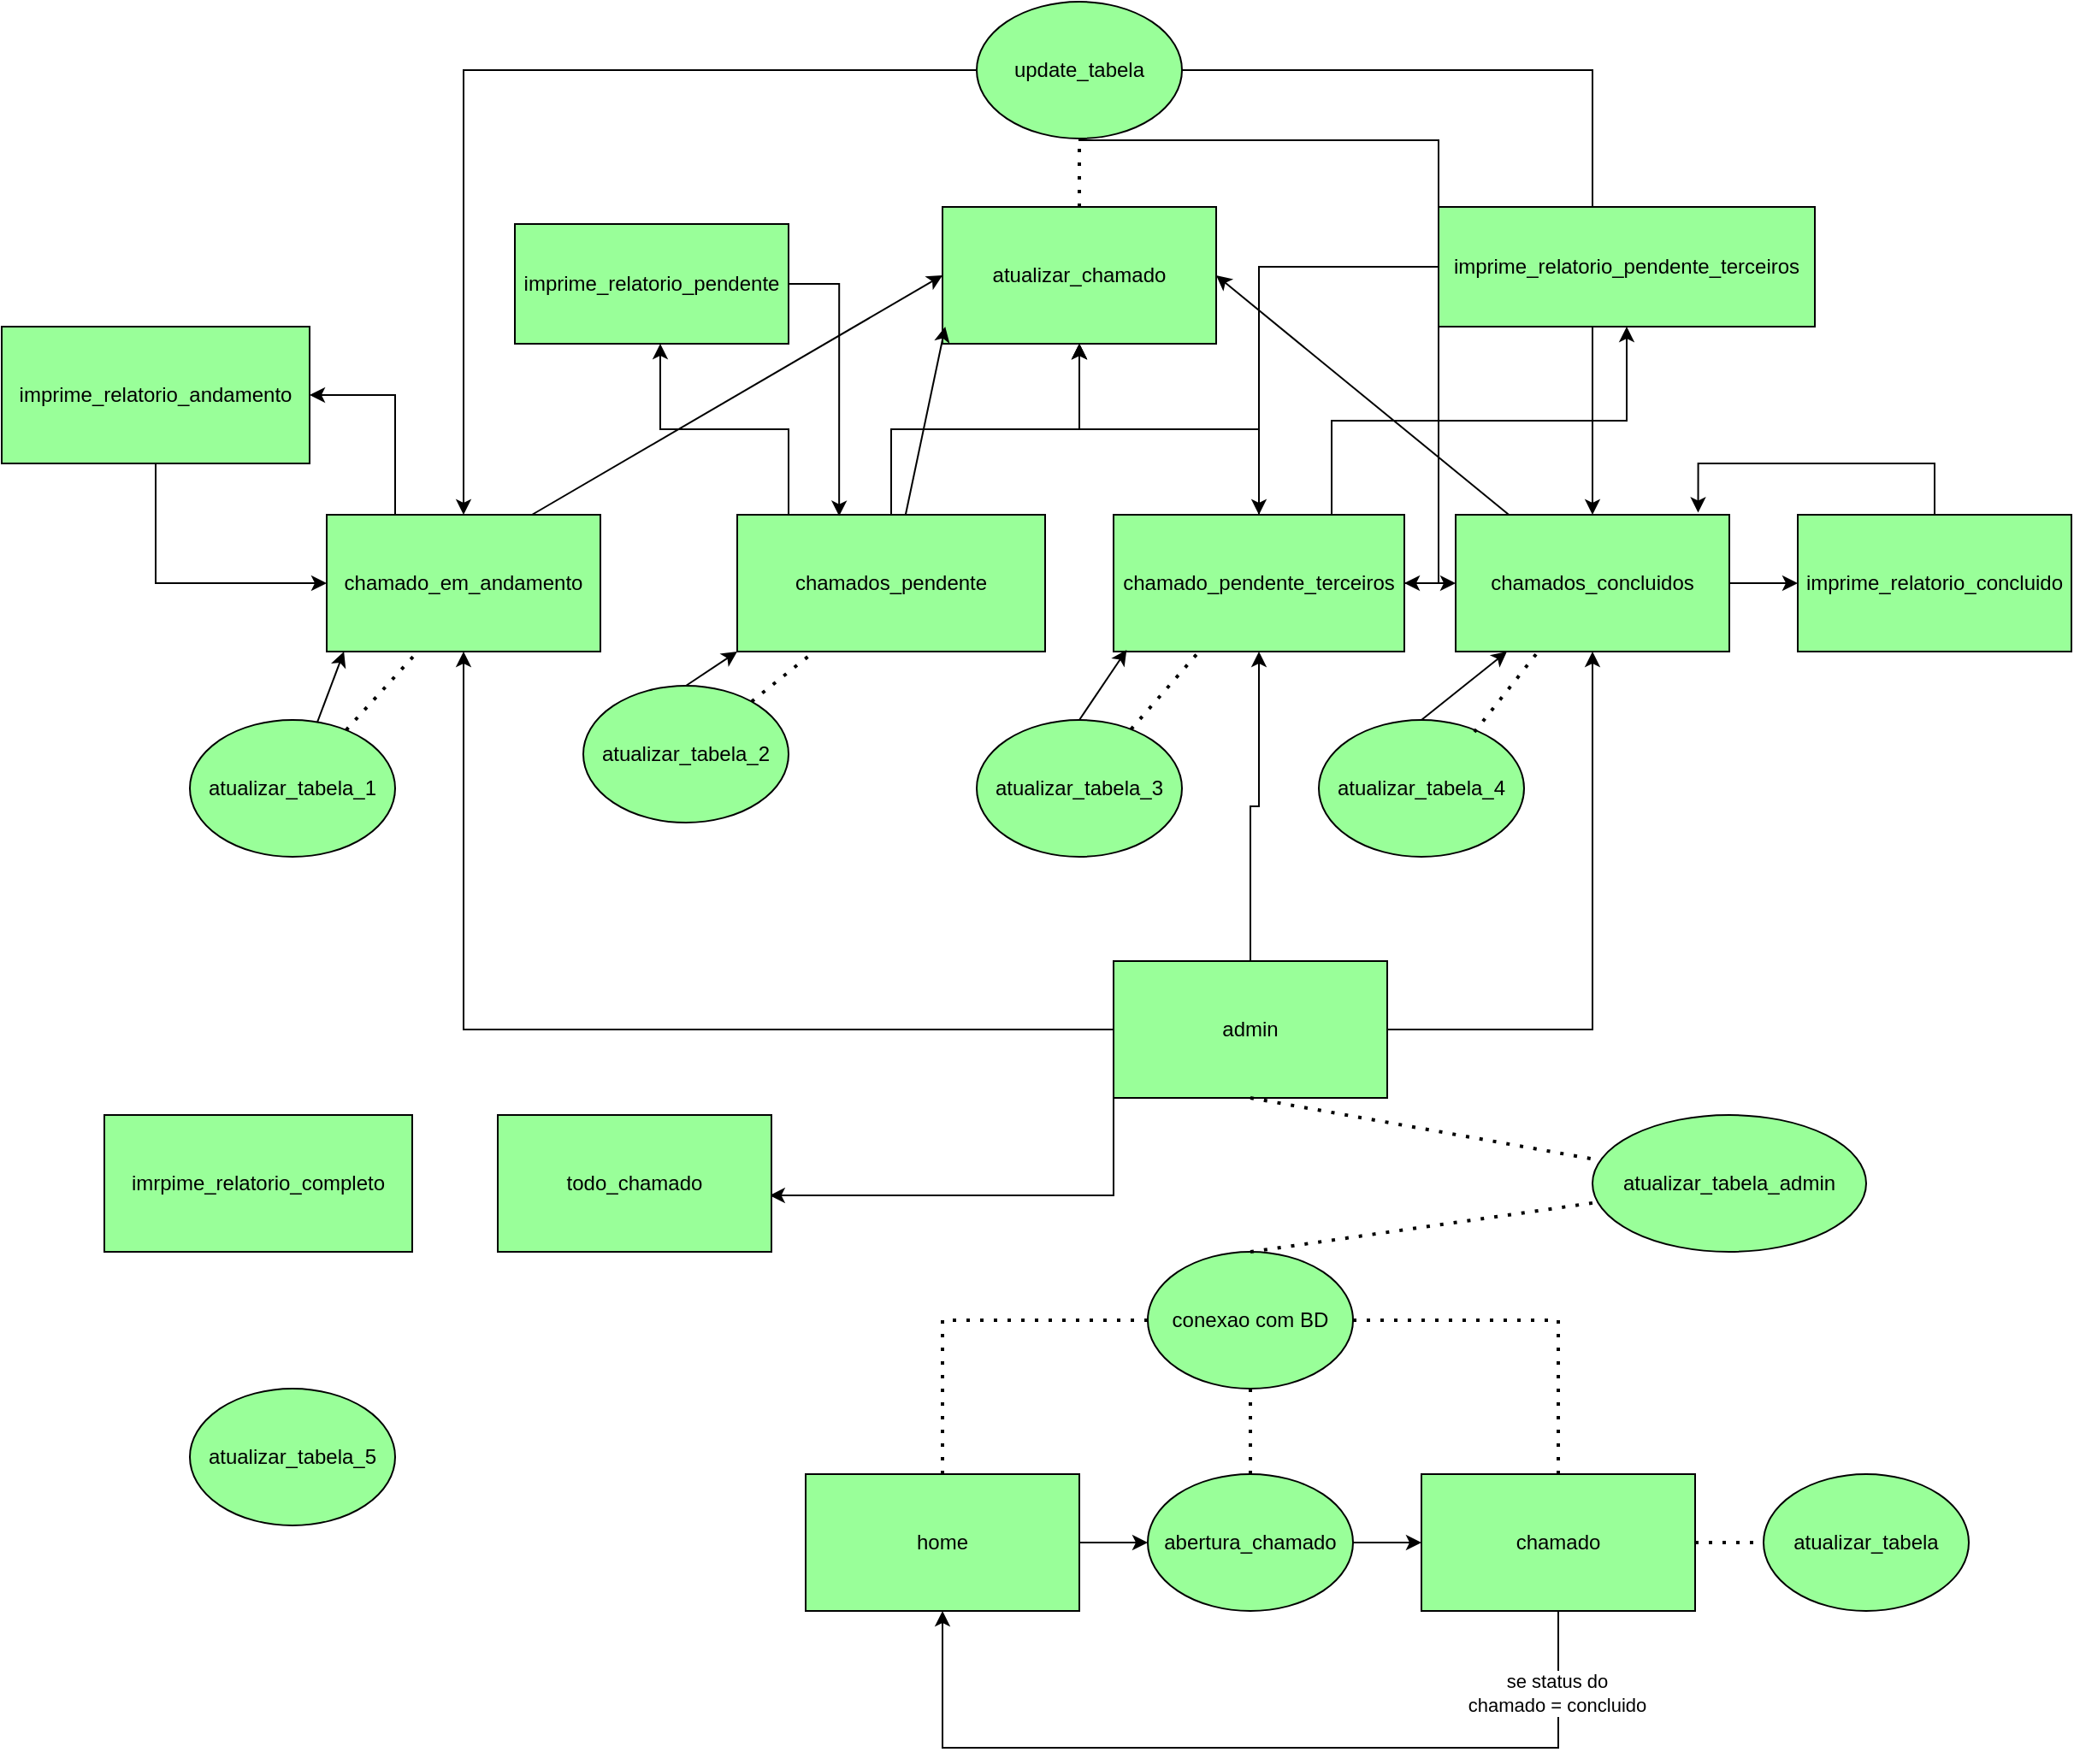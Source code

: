 <mxfile version="21.0.8" type="github">
  <diagram name="Página-1" id="KPXgi-UX2MajdnbyNQGS">
    <mxGraphModel dx="2038" dy="1835" grid="1" gridSize="10" guides="1" tooltips="1" connect="1" arrows="1" fold="1" page="1" pageScale="1" pageWidth="827" pageHeight="1169" math="0" shadow="0">
      <root>
        <mxCell id="0" />
        <mxCell id="1" parent="0" />
        <mxCell id="w-20aDRWs6tAkl76wKMx-5" value="" style="edgeStyle=orthogonalEdgeStyle;rounded=0;orthogonalLoop=1;jettySize=auto;html=1;fillColor=#99FF99;" parent="1" source="w-20aDRWs6tAkl76wKMx-1" target="w-20aDRWs6tAkl76wKMx-4" edge="1">
          <mxGeometry relative="1" as="geometry" />
        </mxCell>
        <mxCell id="w-20aDRWs6tAkl76wKMx-1" value="home" style="rounded=0;whiteSpace=wrap;html=1;fillColor=#99FF99;" parent="1" vertex="1">
          <mxGeometry x="-20" y="61" width="160" height="80" as="geometry" />
        </mxCell>
        <mxCell id="w-20aDRWs6tAkl76wKMx-16" style="edgeStyle=orthogonalEdgeStyle;rounded=0;orthogonalLoop=1;jettySize=auto;html=1;exitX=0.5;exitY=1;exitDx=0;exitDy=0;entryX=0.5;entryY=1;entryDx=0;entryDy=0;fillColor=#99FF99;" parent="1" source="w-20aDRWs6tAkl76wKMx-3" target="w-20aDRWs6tAkl76wKMx-1" edge="1">
          <mxGeometry relative="1" as="geometry">
            <Array as="points">
              <mxPoint x="420" y="221" />
              <mxPoint x="60" y="221" />
            </Array>
          </mxGeometry>
        </mxCell>
        <mxCell id="w-20aDRWs6tAkl76wKMx-17" value="se status do &lt;br&gt;chamado = concluido" style="edgeLabel;html=1;align=center;verticalAlign=middle;resizable=0;points=[];fillColor=#99FF99;" parent="w-20aDRWs6tAkl76wKMx-16" vertex="1" connectable="0">
          <mxGeometry x="-0.815" y="-1" relative="1" as="geometry">
            <mxPoint as="offset" />
          </mxGeometry>
        </mxCell>
        <mxCell id="w-20aDRWs6tAkl76wKMx-3" value="chamado" style="rounded=0;whiteSpace=wrap;html=1;fillColor=#99FF99;" parent="1" vertex="1">
          <mxGeometry x="340" y="61" width="160" height="80" as="geometry" />
        </mxCell>
        <mxCell id="w-20aDRWs6tAkl76wKMx-6" style="edgeStyle=orthogonalEdgeStyle;rounded=0;orthogonalLoop=1;jettySize=auto;html=1;entryX=0;entryY=0.5;entryDx=0;entryDy=0;fillColor=#99FF99;" parent="1" source="w-20aDRWs6tAkl76wKMx-4" target="w-20aDRWs6tAkl76wKMx-3" edge="1">
          <mxGeometry relative="1" as="geometry" />
        </mxCell>
        <mxCell id="w-20aDRWs6tAkl76wKMx-4" value="abertura_chamado" style="ellipse;whiteSpace=wrap;html=1;rounded=0;fillColor=#99FF99;" parent="1" vertex="1">
          <mxGeometry x="180" y="61" width="120" height="80" as="geometry" />
        </mxCell>
        <mxCell id="w-20aDRWs6tAkl76wKMx-7" value="conexao com BD" style="ellipse;whiteSpace=wrap;html=1;rounded=0;fillColor=#99FF99;" parent="1" vertex="1">
          <mxGeometry x="180" y="-69" width="120" height="80" as="geometry" />
        </mxCell>
        <mxCell id="w-20aDRWs6tAkl76wKMx-14" value="atualizar_tabela" style="ellipse;whiteSpace=wrap;html=1;rounded=0;fillColor=#99FF99;" parent="1" vertex="1">
          <mxGeometry x="540" y="61" width="120" height="80" as="geometry" />
        </mxCell>
        <mxCell id="w-20aDRWs6tAkl76wKMx-20" value="" style="endArrow=none;dashed=1;html=1;dashPattern=1 3;strokeWidth=2;rounded=0;exitX=0.5;exitY=0;exitDx=0;exitDy=0;entryX=0;entryY=0.5;entryDx=0;entryDy=0;" parent="1" source="w-20aDRWs6tAkl76wKMx-1" target="w-20aDRWs6tAkl76wKMx-7" edge="1">
          <mxGeometry width="50" height="50" relative="1" as="geometry">
            <mxPoint x="150" y="11" as="sourcePoint" />
            <mxPoint x="200" y="-39" as="targetPoint" />
            <Array as="points">
              <mxPoint x="60" y="-29" />
            </Array>
          </mxGeometry>
        </mxCell>
        <mxCell id="w-20aDRWs6tAkl76wKMx-21" value="" style="endArrow=none;dashed=1;html=1;dashPattern=1 3;strokeWidth=2;rounded=0;" parent="1" target="w-20aDRWs6tAkl76wKMx-7" edge="1">
          <mxGeometry width="50" height="50" relative="1" as="geometry">
            <mxPoint x="240" y="61" as="sourcePoint" />
            <mxPoint x="240" y="11" as="targetPoint" />
            <Array as="points" />
          </mxGeometry>
        </mxCell>
        <mxCell id="w-20aDRWs6tAkl76wKMx-22" value="" style="endArrow=none;dashed=1;html=1;dashPattern=1 3;strokeWidth=2;rounded=0;exitX=0.5;exitY=0;exitDx=0;exitDy=0;entryX=1;entryY=0.5;entryDx=0;entryDy=0;" parent="1" source="w-20aDRWs6tAkl76wKMx-3" target="w-20aDRWs6tAkl76wKMx-7" edge="1">
          <mxGeometry width="50" height="50" relative="1" as="geometry">
            <mxPoint x="250" y="181" as="sourcePoint" />
            <mxPoint x="250" y="21" as="targetPoint" />
            <Array as="points">
              <mxPoint x="420" y="-29" />
            </Array>
          </mxGeometry>
        </mxCell>
        <mxCell id="w-20aDRWs6tAkl76wKMx-23" value="" style="endArrow=none;dashed=1;html=1;dashPattern=1 3;strokeWidth=2;rounded=0;exitX=1;exitY=0.5;exitDx=0;exitDy=0;entryX=0;entryY=0.5;entryDx=0;entryDy=0;" parent="1" source="w-20aDRWs6tAkl76wKMx-3" target="w-20aDRWs6tAkl76wKMx-14" edge="1">
          <mxGeometry width="50" height="50" relative="1" as="geometry">
            <mxPoint x="430" y="71" as="sourcePoint" />
            <mxPoint x="310" y="-129" as="targetPoint" />
            <Array as="points" />
          </mxGeometry>
        </mxCell>
        <mxCell id="AwAzdxmJKx9s8siGFr7Z-16" style="edgeStyle=orthogonalEdgeStyle;rounded=0;orthogonalLoop=1;jettySize=auto;html=1;entryX=0.5;entryY=1;entryDx=0;entryDy=0;" edge="1" parent="1" source="w-20aDRWs6tAkl76wKMx-24" target="AwAzdxmJKx9s8siGFr7Z-3">
          <mxGeometry relative="1" as="geometry" />
        </mxCell>
        <mxCell id="AwAzdxmJKx9s8siGFr7Z-17" style="edgeStyle=orthogonalEdgeStyle;rounded=0;orthogonalLoop=1;jettySize=auto;html=1;exitX=0.5;exitY=0;exitDx=0;exitDy=0;entryX=0.5;entryY=1;entryDx=0;entryDy=0;" edge="1" parent="1" source="w-20aDRWs6tAkl76wKMx-24" target="AwAzdxmJKx9s8siGFr7Z-4">
          <mxGeometry relative="1" as="geometry" />
        </mxCell>
        <mxCell id="AwAzdxmJKx9s8siGFr7Z-18" style="edgeStyle=orthogonalEdgeStyle;rounded=0;orthogonalLoop=1;jettySize=auto;html=1;entryX=0.5;entryY=1;entryDx=0;entryDy=0;" edge="1" parent="1" source="w-20aDRWs6tAkl76wKMx-24" target="AwAzdxmJKx9s8siGFr7Z-5">
          <mxGeometry relative="1" as="geometry" />
        </mxCell>
        <mxCell id="AwAzdxmJKx9s8siGFr7Z-77" style="edgeStyle=orthogonalEdgeStyle;rounded=0;orthogonalLoop=1;jettySize=auto;html=1;exitX=0;exitY=1;exitDx=0;exitDy=0;entryX=0.993;entryY=0.588;entryDx=0;entryDy=0;entryPerimeter=0;" edge="1" parent="1" source="w-20aDRWs6tAkl76wKMx-24" target="AwAzdxmJKx9s8siGFr7Z-75">
          <mxGeometry relative="1" as="geometry">
            <Array as="points">
              <mxPoint x="160" y="-102" />
            </Array>
          </mxGeometry>
        </mxCell>
        <mxCell id="w-20aDRWs6tAkl76wKMx-24" value="admin" style="rounded=0;whiteSpace=wrap;html=1;fillColor=#99FF99;" parent="1" vertex="1">
          <mxGeometry x="160" y="-239" width="160" height="80" as="geometry" />
        </mxCell>
        <mxCell id="w-20aDRWs6tAkl76wKMx-25" value="" style="endArrow=none;dashed=1;html=1;dashPattern=1 3;strokeWidth=2;rounded=0;exitX=0.5;exitY=0;exitDx=0;exitDy=0;" parent="1" source="w-20aDRWs6tAkl76wKMx-7" target="AwAzdxmJKx9s8siGFr7Z-47" edge="1">
          <mxGeometry width="50" height="50" relative="1" as="geometry">
            <mxPoint x="220" y="-209" as="sourcePoint" />
            <mxPoint x="270" y="-259" as="targetPoint" />
            <Array as="points" />
          </mxGeometry>
        </mxCell>
        <mxCell id="AwAzdxmJKx9s8siGFr7Z-32" style="rounded=0;orthogonalLoop=1;jettySize=auto;html=1;exitX=0.75;exitY=0;exitDx=0;exitDy=0;entryX=0;entryY=0.5;entryDx=0;entryDy=0;" edge="1" parent="1" source="AwAzdxmJKx9s8siGFr7Z-3" target="AwAzdxmJKx9s8siGFr7Z-31">
          <mxGeometry relative="1" as="geometry" />
        </mxCell>
        <mxCell id="AwAzdxmJKx9s8siGFr7Z-59" style="edgeStyle=orthogonalEdgeStyle;rounded=0;orthogonalLoop=1;jettySize=auto;html=1;exitX=0.25;exitY=0;exitDx=0;exitDy=0;entryX=1;entryY=0.5;entryDx=0;entryDy=0;" edge="1" parent="1" source="AwAzdxmJKx9s8siGFr7Z-3" target="AwAzdxmJKx9s8siGFr7Z-57">
          <mxGeometry relative="1" as="geometry" />
        </mxCell>
        <mxCell id="AwAzdxmJKx9s8siGFr7Z-3" value="chamado_em_andamento" style="rounded=0;whiteSpace=wrap;html=1;fillColor=#99FF99;" vertex="1" parent="1">
          <mxGeometry x="-300" y="-500" width="160" height="80" as="geometry" />
        </mxCell>
        <mxCell id="AwAzdxmJKx9s8siGFr7Z-33" style="edgeStyle=orthogonalEdgeStyle;rounded=0;orthogonalLoop=1;jettySize=auto;html=1;exitX=0.5;exitY=0;exitDx=0;exitDy=0;" edge="1" parent="1" source="AwAzdxmJKx9s8siGFr7Z-4" target="AwAzdxmJKx9s8siGFr7Z-31">
          <mxGeometry relative="1" as="geometry" />
        </mxCell>
        <mxCell id="AwAzdxmJKx9s8siGFr7Z-66" value="" style="edgeStyle=orthogonalEdgeStyle;rounded=0;orthogonalLoop=1;jettySize=auto;html=1;" edge="1" parent="1" source="AwAzdxmJKx9s8siGFr7Z-4" target="AwAzdxmJKx9s8siGFr7Z-31">
          <mxGeometry relative="1" as="geometry" />
        </mxCell>
        <mxCell id="AwAzdxmJKx9s8siGFr7Z-67" value="" style="edgeStyle=orthogonalEdgeStyle;rounded=0;orthogonalLoop=1;jettySize=auto;html=1;" edge="1" parent="1" source="AwAzdxmJKx9s8siGFr7Z-4" target="AwAzdxmJKx9s8siGFr7Z-5">
          <mxGeometry relative="1" as="geometry" />
        </mxCell>
        <mxCell id="AwAzdxmJKx9s8siGFr7Z-73" style="edgeStyle=orthogonalEdgeStyle;rounded=0;orthogonalLoop=1;jettySize=auto;html=1;exitX=0.75;exitY=0;exitDx=0;exitDy=0;" edge="1" parent="1" source="AwAzdxmJKx9s8siGFr7Z-4" target="AwAzdxmJKx9s8siGFr7Z-71">
          <mxGeometry relative="1" as="geometry" />
        </mxCell>
        <mxCell id="AwAzdxmJKx9s8siGFr7Z-4" value="chamado_pendente_terceiros" style="rounded=0;whiteSpace=wrap;html=1;fillColor=#99FF99;" vertex="1" parent="1">
          <mxGeometry x="160" y="-500" width="170" height="80" as="geometry" />
        </mxCell>
        <mxCell id="AwAzdxmJKx9s8siGFr7Z-34" style="rounded=0;orthogonalLoop=1;jettySize=auto;html=1;entryX=1;entryY=0.5;entryDx=0;entryDy=0;" edge="1" parent="1" source="AwAzdxmJKx9s8siGFr7Z-5" target="AwAzdxmJKx9s8siGFr7Z-31">
          <mxGeometry relative="1" as="geometry" />
        </mxCell>
        <mxCell id="AwAzdxmJKx9s8siGFr7Z-55" value="" style="edgeStyle=orthogonalEdgeStyle;rounded=0;orthogonalLoop=1;jettySize=auto;html=1;" edge="1" parent="1" source="AwAzdxmJKx9s8siGFr7Z-5" target="AwAzdxmJKx9s8siGFr7Z-54">
          <mxGeometry relative="1" as="geometry" />
        </mxCell>
        <mxCell id="AwAzdxmJKx9s8siGFr7Z-5" value="chamados_concluidos" style="rounded=0;whiteSpace=wrap;html=1;fillColor=#99FF99;" vertex="1" parent="1">
          <mxGeometry x="360" y="-500" width="160" height="80" as="geometry" />
        </mxCell>
        <mxCell id="AwAzdxmJKx9s8siGFr7Z-45" style="rounded=0;orthogonalLoop=1;jettySize=auto;html=1;exitX=0.5;exitY=0;exitDx=0;exitDy=0;entryX=0.045;entryY=0.987;entryDx=0;entryDy=0;entryPerimeter=0;" edge="1" parent="1" source="AwAzdxmJKx9s8siGFr7Z-6" target="AwAzdxmJKx9s8siGFr7Z-4">
          <mxGeometry relative="1" as="geometry" />
        </mxCell>
        <mxCell id="AwAzdxmJKx9s8siGFr7Z-6" value="atualizar_tabela_3" style="ellipse;whiteSpace=wrap;html=1;rounded=0;fillColor=#99FF99;" vertex="1" parent="1">
          <mxGeometry x="80" y="-380" width="120" height="80" as="geometry" />
        </mxCell>
        <mxCell id="AwAzdxmJKx9s8siGFr7Z-46" style="rounded=0;orthogonalLoop=1;jettySize=auto;html=1;exitX=0.5;exitY=0;exitDx=0;exitDy=0;" edge="1" parent="1" source="AwAzdxmJKx9s8siGFr7Z-7" target="AwAzdxmJKx9s8siGFr7Z-5">
          <mxGeometry relative="1" as="geometry" />
        </mxCell>
        <mxCell id="AwAzdxmJKx9s8siGFr7Z-7" value="atualizar_tabela_4" style="ellipse;whiteSpace=wrap;html=1;rounded=0;fillColor=#99FF99;" vertex="1" parent="1">
          <mxGeometry x="280" y="-380" width="120" height="80" as="geometry" />
        </mxCell>
        <mxCell id="AwAzdxmJKx9s8siGFr7Z-44" style="rounded=0;orthogonalLoop=1;jettySize=auto;html=1;entryX=0.063;entryY=1;entryDx=0;entryDy=0;entryPerimeter=0;" edge="1" parent="1" source="AwAzdxmJKx9s8siGFr7Z-8" target="AwAzdxmJKx9s8siGFr7Z-3">
          <mxGeometry relative="1" as="geometry" />
        </mxCell>
        <mxCell id="AwAzdxmJKx9s8siGFr7Z-8" value="atualizar_tabela_1" style="ellipse;whiteSpace=wrap;html=1;rounded=0;fillColor=#99FF99;" vertex="1" parent="1">
          <mxGeometry x="-380" y="-380" width="120" height="80" as="geometry" />
        </mxCell>
        <mxCell id="AwAzdxmJKx9s8siGFr7Z-26" value="" style="endArrow=none;dashed=1;html=1;dashPattern=1 3;strokeWidth=2;rounded=0;entryX=0.338;entryY=0.988;entryDx=0;entryDy=0;entryPerimeter=0;" edge="1" parent="1" source="AwAzdxmJKx9s8siGFr7Z-8" target="AwAzdxmJKx9s8siGFr7Z-3">
          <mxGeometry width="50" height="50" relative="1" as="geometry">
            <mxPoint x="-40" y="-240" as="sourcePoint" />
            <mxPoint x="10" y="-290" as="targetPoint" />
          </mxGeometry>
        </mxCell>
        <mxCell id="AwAzdxmJKx9s8siGFr7Z-27" value="" style="endArrow=none;dashed=1;html=1;dashPattern=1 3;strokeWidth=2;rounded=0;" edge="1" parent="1" source="AwAzdxmJKx9s8siGFr7Z-6" target="AwAzdxmJKx9s8siGFr7Z-4">
          <mxGeometry width="50" height="50" relative="1" as="geometry">
            <mxPoint x="400" y="-200" as="sourcePoint" />
            <mxPoint x="450" y="-250" as="targetPoint" />
          </mxGeometry>
        </mxCell>
        <mxCell id="AwAzdxmJKx9s8siGFr7Z-28" value="" style="endArrow=none;dashed=1;html=1;dashPattern=1 3;strokeWidth=2;rounded=0;exitX=0.758;exitY=0.088;exitDx=0;exitDy=0;exitPerimeter=0;" edge="1" parent="1" source="AwAzdxmJKx9s8siGFr7Z-7" target="AwAzdxmJKx9s8siGFr7Z-5">
          <mxGeometry width="50" height="50" relative="1" as="geometry">
            <mxPoint x="410" y="-190" as="sourcePoint" />
            <mxPoint x="460" y="-240" as="targetPoint" />
          </mxGeometry>
        </mxCell>
        <mxCell id="AwAzdxmJKx9s8siGFr7Z-31" value="atualizar_chamado" style="rounded=0;whiteSpace=wrap;html=1;fillColor=#99FF99;" vertex="1" parent="1">
          <mxGeometry x="60" y="-680" width="160" height="80" as="geometry" />
        </mxCell>
        <mxCell id="AwAzdxmJKx9s8siGFr7Z-40" style="edgeStyle=orthogonalEdgeStyle;rounded=0;orthogonalLoop=1;jettySize=auto;html=1;exitX=0;exitY=0.5;exitDx=0;exitDy=0;" edge="1" parent="1" source="AwAzdxmJKx9s8siGFr7Z-37" target="AwAzdxmJKx9s8siGFr7Z-3">
          <mxGeometry relative="1" as="geometry" />
        </mxCell>
        <mxCell id="AwAzdxmJKx9s8siGFr7Z-41" style="edgeStyle=orthogonalEdgeStyle;rounded=0;orthogonalLoop=1;jettySize=auto;html=1;exitX=1;exitY=0.5;exitDx=0;exitDy=0;" edge="1" parent="1" source="AwAzdxmJKx9s8siGFr7Z-37" target="AwAzdxmJKx9s8siGFr7Z-5">
          <mxGeometry relative="1" as="geometry" />
        </mxCell>
        <mxCell id="AwAzdxmJKx9s8siGFr7Z-42" style="edgeStyle=orthogonalEdgeStyle;rounded=0;orthogonalLoop=1;jettySize=auto;html=1;exitX=0.5;exitY=1;exitDx=0;exitDy=0;" edge="1" parent="1" source="AwAzdxmJKx9s8siGFr7Z-37" target="AwAzdxmJKx9s8siGFr7Z-4">
          <mxGeometry relative="1" as="geometry">
            <Array as="points">
              <mxPoint x="350" y="-719" />
              <mxPoint x="350" y="-460" />
            </Array>
          </mxGeometry>
        </mxCell>
        <mxCell id="AwAzdxmJKx9s8siGFr7Z-37" value="update_tabela" style="ellipse;whiteSpace=wrap;html=1;rounded=0;fillColor=#99FF99;" vertex="1" parent="1">
          <mxGeometry x="80" y="-800" width="120" height="80" as="geometry" />
        </mxCell>
        <mxCell id="AwAzdxmJKx9s8siGFr7Z-38" value="" style="endArrow=none;dashed=1;html=1;dashPattern=1 3;strokeWidth=2;rounded=0;exitX=0.5;exitY=0;exitDx=0;exitDy=0;" edge="1" parent="1" source="AwAzdxmJKx9s8siGFr7Z-31" target="AwAzdxmJKx9s8siGFr7Z-37">
          <mxGeometry width="50" height="50" relative="1" as="geometry">
            <mxPoint x="180" y="-590" as="sourcePoint" />
            <mxPoint x="230" y="-640" as="targetPoint" />
          </mxGeometry>
        </mxCell>
        <mxCell id="AwAzdxmJKx9s8siGFr7Z-47" value="atualizar_tabela_admin" style="ellipse;whiteSpace=wrap;html=1;rounded=0;fillColor=#99FF99;" vertex="1" parent="1">
          <mxGeometry x="440" y="-149" width="160" height="80" as="geometry" />
        </mxCell>
        <mxCell id="AwAzdxmJKx9s8siGFr7Z-48" value="" style="endArrow=none;dashed=1;html=1;dashPattern=1 3;strokeWidth=2;rounded=0;exitX=0.5;exitY=1;exitDx=0;exitDy=0;" edge="1" parent="1" source="w-20aDRWs6tAkl76wKMx-24" target="AwAzdxmJKx9s8siGFr7Z-47">
          <mxGeometry width="50" height="50" relative="1" as="geometry">
            <mxPoint x="250" y="-59" as="sourcePoint" />
            <mxPoint x="452" y="-90" as="targetPoint" />
            <Array as="points" />
          </mxGeometry>
        </mxCell>
        <mxCell id="AwAzdxmJKx9s8siGFr7Z-53" style="rounded=0;orthogonalLoop=1;jettySize=auto;html=1;entryX=0.01;entryY=0.875;entryDx=0;entryDy=0;entryPerimeter=0;" edge="1" parent="1" source="AwAzdxmJKx9s8siGFr7Z-49" target="AwAzdxmJKx9s8siGFr7Z-31">
          <mxGeometry relative="1" as="geometry" />
        </mxCell>
        <mxCell id="AwAzdxmJKx9s8siGFr7Z-60" value="" style="edgeStyle=orthogonalEdgeStyle;rounded=0;orthogonalLoop=1;jettySize=auto;html=1;" edge="1" parent="1" source="AwAzdxmJKx9s8siGFr7Z-49" target="AwAzdxmJKx9s8siGFr7Z-31">
          <mxGeometry relative="1" as="geometry" />
        </mxCell>
        <mxCell id="AwAzdxmJKx9s8siGFr7Z-61" value="" style="edgeStyle=orthogonalEdgeStyle;rounded=0;orthogonalLoop=1;jettySize=auto;html=1;" edge="1" parent="1" source="AwAzdxmJKx9s8siGFr7Z-49" target="AwAzdxmJKx9s8siGFr7Z-31">
          <mxGeometry relative="1" as="geometry" />
        </mxCell>
        <mxCell id="AwAzdxmJKx9s8siGFr7Z-62" style="edgeStyle=orthogonalEdgeStyle;rounded=0;orthogonalLoop=1;jettySize=auto;html=1;" edge="1" parent="1" source="AwAzdxmJKx9s8siGFr7Z-49" target="AwAzdxmJKx9s8siGFr7Z-63">
          <mxGeometry relative="1" as="geometry">
            <mxPoint x="-90" y="-610" as="targetPoint" />
            <Array as="points">
              <mxPoint x="-30" y="-550" />
              <mxPoint x="-105" y="-550" />
            </Array>
          </mxGeometry>
        </mxCell>
        <mxCell id="AwAzdxmJKx9s8siGFr7Z-49" value="chamados_pendente" style="rounded=0;whiteSpace=wrap;html=1;fillColor=#99FF99;" vertex="1" parent="1">
          <mxGeometry x="-60" y="-500" width="180" height="80" as="geometry" />
        </mxCell>
        <mxCell id="AwAzdxmJKx9s8siGFr7Z-52" style="rounded=0;orthogonalLoop=1;jettySize=auto;html=1;exitX=0.5;exitY=0;exitDx=0;exitDy=0;entryX=0;entryY=1;entryDx=0;entryDy=0;" edge="1" parent="1" source="AwAzdxmJKx9s8siGFr7Z-50" target="AwAzdxmJKx9s8siGFr7Z-49">
          <mxGeometry relative="1" as="geometry" />
        </mxCell>
        <mxCell id="AwAzdxmJKx9s8siGFr7Z-50" value="atualizar_tabela_2" style="ellipse;whiteSpace=wrap;html=1;rounded=0;fillColor=#99FF99;" vertex="1" parent="1">
          <mxGeometry x="-150" y="-400" width="120" height="80" as="geometry" />
        </mxCell>
        <mxCell id="AwAzdxmJKx9s8siGFr7Z-51" value="" style="endArrow=none;dashed=1;html=1;dashPattern=1 3;strokeWidth=2;rounded=0;entryX=0.25;entryY=1;entryDx=0;entryDy=0;" edge="1" parent="1" source="AwAzdxmJKx9s8siGFr7Z-50" target="AwAzdxmJKx9s8siGFr7Z-49">
          <mxGeometry width="50" height="50" relative="1" as="geometry">
            <mxPoint x="130" y="-310" as="sourcePoint" />
            <mxPoint x="180" y="-360" as="targetPoint" />
          </mxGeometry>
        </mxCell>
        <mxCell id="AwAzdxmJKx9s8siGFr7Z-56" style="edgeStyle=orthogonalEdgeStyle;rounded=0;orthogonalLoop=1;jettySize=auto;html=1;entryX=0.886;entryY=-0.016;entryDx=0;entryDy=0;entryPerimeter=0;" edge="1" parent="1" source="AwAzdxmJKx9s8siGFr7Z-54" target="AwAzdxmJKx9s8siGFr7Z-5">
          <mxGeometry relative="1" as="geometry">
            <Array as="points">
              <mxPoint x="640" y="-530" />
              <mxPoint x="502" y="-530" />
            </Array>
          </mxGeometry>
        </mxCell>
        <mxCell id="AwAzdxmJKx9s8siGFr7Z-54" value="imprime_relatorio_concluido" style="whiteSpace=wrap;html=1;fillColor=#99FF99;rounded=0;" vertex="1" parent="1">
          <mxGeometry x="560" y="-500" width="160" height="80" as="geometry" />
        </mxCell>
        <mxCell id="AwAzdxmJKx9s8siGFr7Z-58" style="edgeStyle=orthogonalEdgeStyle;rounded=0;orthogonalLoop=1;jettySize=auto;html=1;entryX=0;entryY=0.5;entryDx=0;entryDy=0;" edge="1" parent="1" source="AwAzdxmJKx9s8siGFr7Z-57" target="AwAzdxmJKx9s8siGFr7Z-3">
          <mxGeometry relative="1" as="geometry">
            <Array as="points">
              <mxPoint x="-400" y="-460" />
            </Array>
          </mxGeometry>
        </mxCell>
        <mxCell id="AwAzdxmJKx9s8siGFr7Z-57" value="imprime_relatorio_andamento" style="rounded=0;whiteSpace=wrap;html=1;fillColor=#99FF99;" vertex="1" parent="1">
          <mxGeometry x="-490" y="-610" width="180" height="80" as="geometry" />
        </mxCell>
        <mxCell id="AwAzdxmJKx9s8siGFr7Z-64" style="edgeStyle=orthogonalEdgeStyle;rounded=0;orthogonalLoop=1;jettySize=auto;html=1;exitX=1;exitY=0.5;exitDx=0;exitDy=0;entryX=0.331;entryY=0.01;entryDx=0;entryDy=0;entryPerimeter=0;" edge="1" parent="1" source="AwAzdxmJKx9s8siGFr7Z-63" target="AwAzdxmJKx9s8siGFr7Z-49">
          <mxGeometry relative="1" as="geometry" />
        </mxCell>
        <mxCell id="AwAzdxmJKx9s8siGFr7Z-63" value="imprime_relatorio_pendente" style="rounded=0;whiteSpace=wrap;html=1;fillColor=#99FF99;" vertex="1" parent="1">
          <mxGeometry x="-190" y="-670" width="160" height="70" as="geometry" />
        </mxCell>
        <mxCell id="AwAzdxmJKx9s8siGFr7Z-74" style="edgeStyle=orthogonalEdgeStyle;rounded=0;orthogonalLoop=1;jettySize=auto;html=1;exitX=0;exitY=0.5;exitDx=0;exitDy=0;" edge="1" parent="1" source="AwAzdxmJKx9s8siGFr7Z-71" target="AwAzdxmJKx9s8siGFr7Z-4">
          <mxGeometry relative="1" as="geometry" />
        </mxCell>
        <mxCell id="AwAzdxmJKx9s8siGFr7Z-71" value="imprime_relatorio_pendente_terceiros" style="rounded=0;whiteSpace=wrap;html=1;fillColor=#99FF99;" vertex="1" parent="1">
          <mxGeometry x="350" y="-680" width="220" height="70" as="geometry" />
        </mxCell>
        <mxCell id="AwAzdxmJKx9s8siGFr7Z-75" value="todo_chamado" style="rounded=0;whiteSpace=wrap;html=1;fillColor=#99FF99;" vertex="1" parent="1">
          <mxGeometry x="-200" y="-149" width="160" height="80" as="geometry" />
        </mxCell>
        <mxCell id="AwAzdxmJKx9s8siGFr7Z-78" value="atualizar_tabela_5" style="ellipse;whiteSpace=wrap;html=1;rounded=0;fillColor=#99FF99;" vertex="1" parent="1">
          <mxGeometry x="-380" y="11" width="120" height="80" as="geometry" />
        </mxCell>
        <mxCell id="AwAzdxmJKx9s8siGFr7Z-79" value="imrpime_relatorio_completo" style="rounded=0;whiteSpace=wrap;html=1;fillColor=#99FF99;" vertex="1" parent="1">
          <mxGeometry x="-430" y="-149" width="180" height="80" as="geometry" />
        </mxCell>
      </root>
    </mxGraphModel>
  </diagram>
</mxfile>
